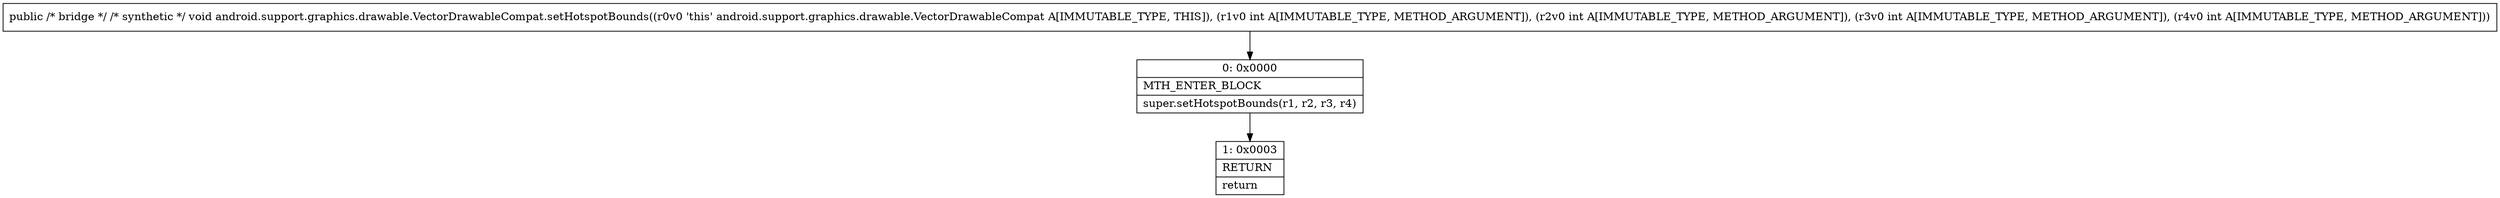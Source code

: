 digraph "CFG forandroid.support.graphics.drawable.VectorDrawableCompat.setHotspotBounds(IIII)V" {
Node_0 [shape=record,label="{0\:\ 0x0000|MTH_ENTER_BLOCK\l|super.setHotspotBounds(r1, r2, r3, r4)\l}"];
Node_1 [shape=record,label="{1\:\ 0x0003|RETURN\l|return\l}"];
MethodNode[shape=record,label="{public \/* bridge *\/ \/* synthetic *\/ void android.support.graphics.drawable.VectorDrawableCompat.setHotspotBounds((r0v0 'this' android.support.graphics.drawable.VectorDrawableCompat A[IMMUTABLE_TYPE, THIS]), (r1v0 int A[IMMUTABLE_TYPE, METHOD_ARGUMENT]), (r2v0 int A[IMMUTABLE_TYPE, METHOD_ARGUMENT]), (r3v0 int A[IMMUTABLE_TYPE, METHOD_ARGUMENT]), (r4v0 int A[IMMUTABLE_TYPE, METHOD_ARGUMENT])) }"];
MethodNode -> Node_0;
Node_0 -> Node_1;
}

